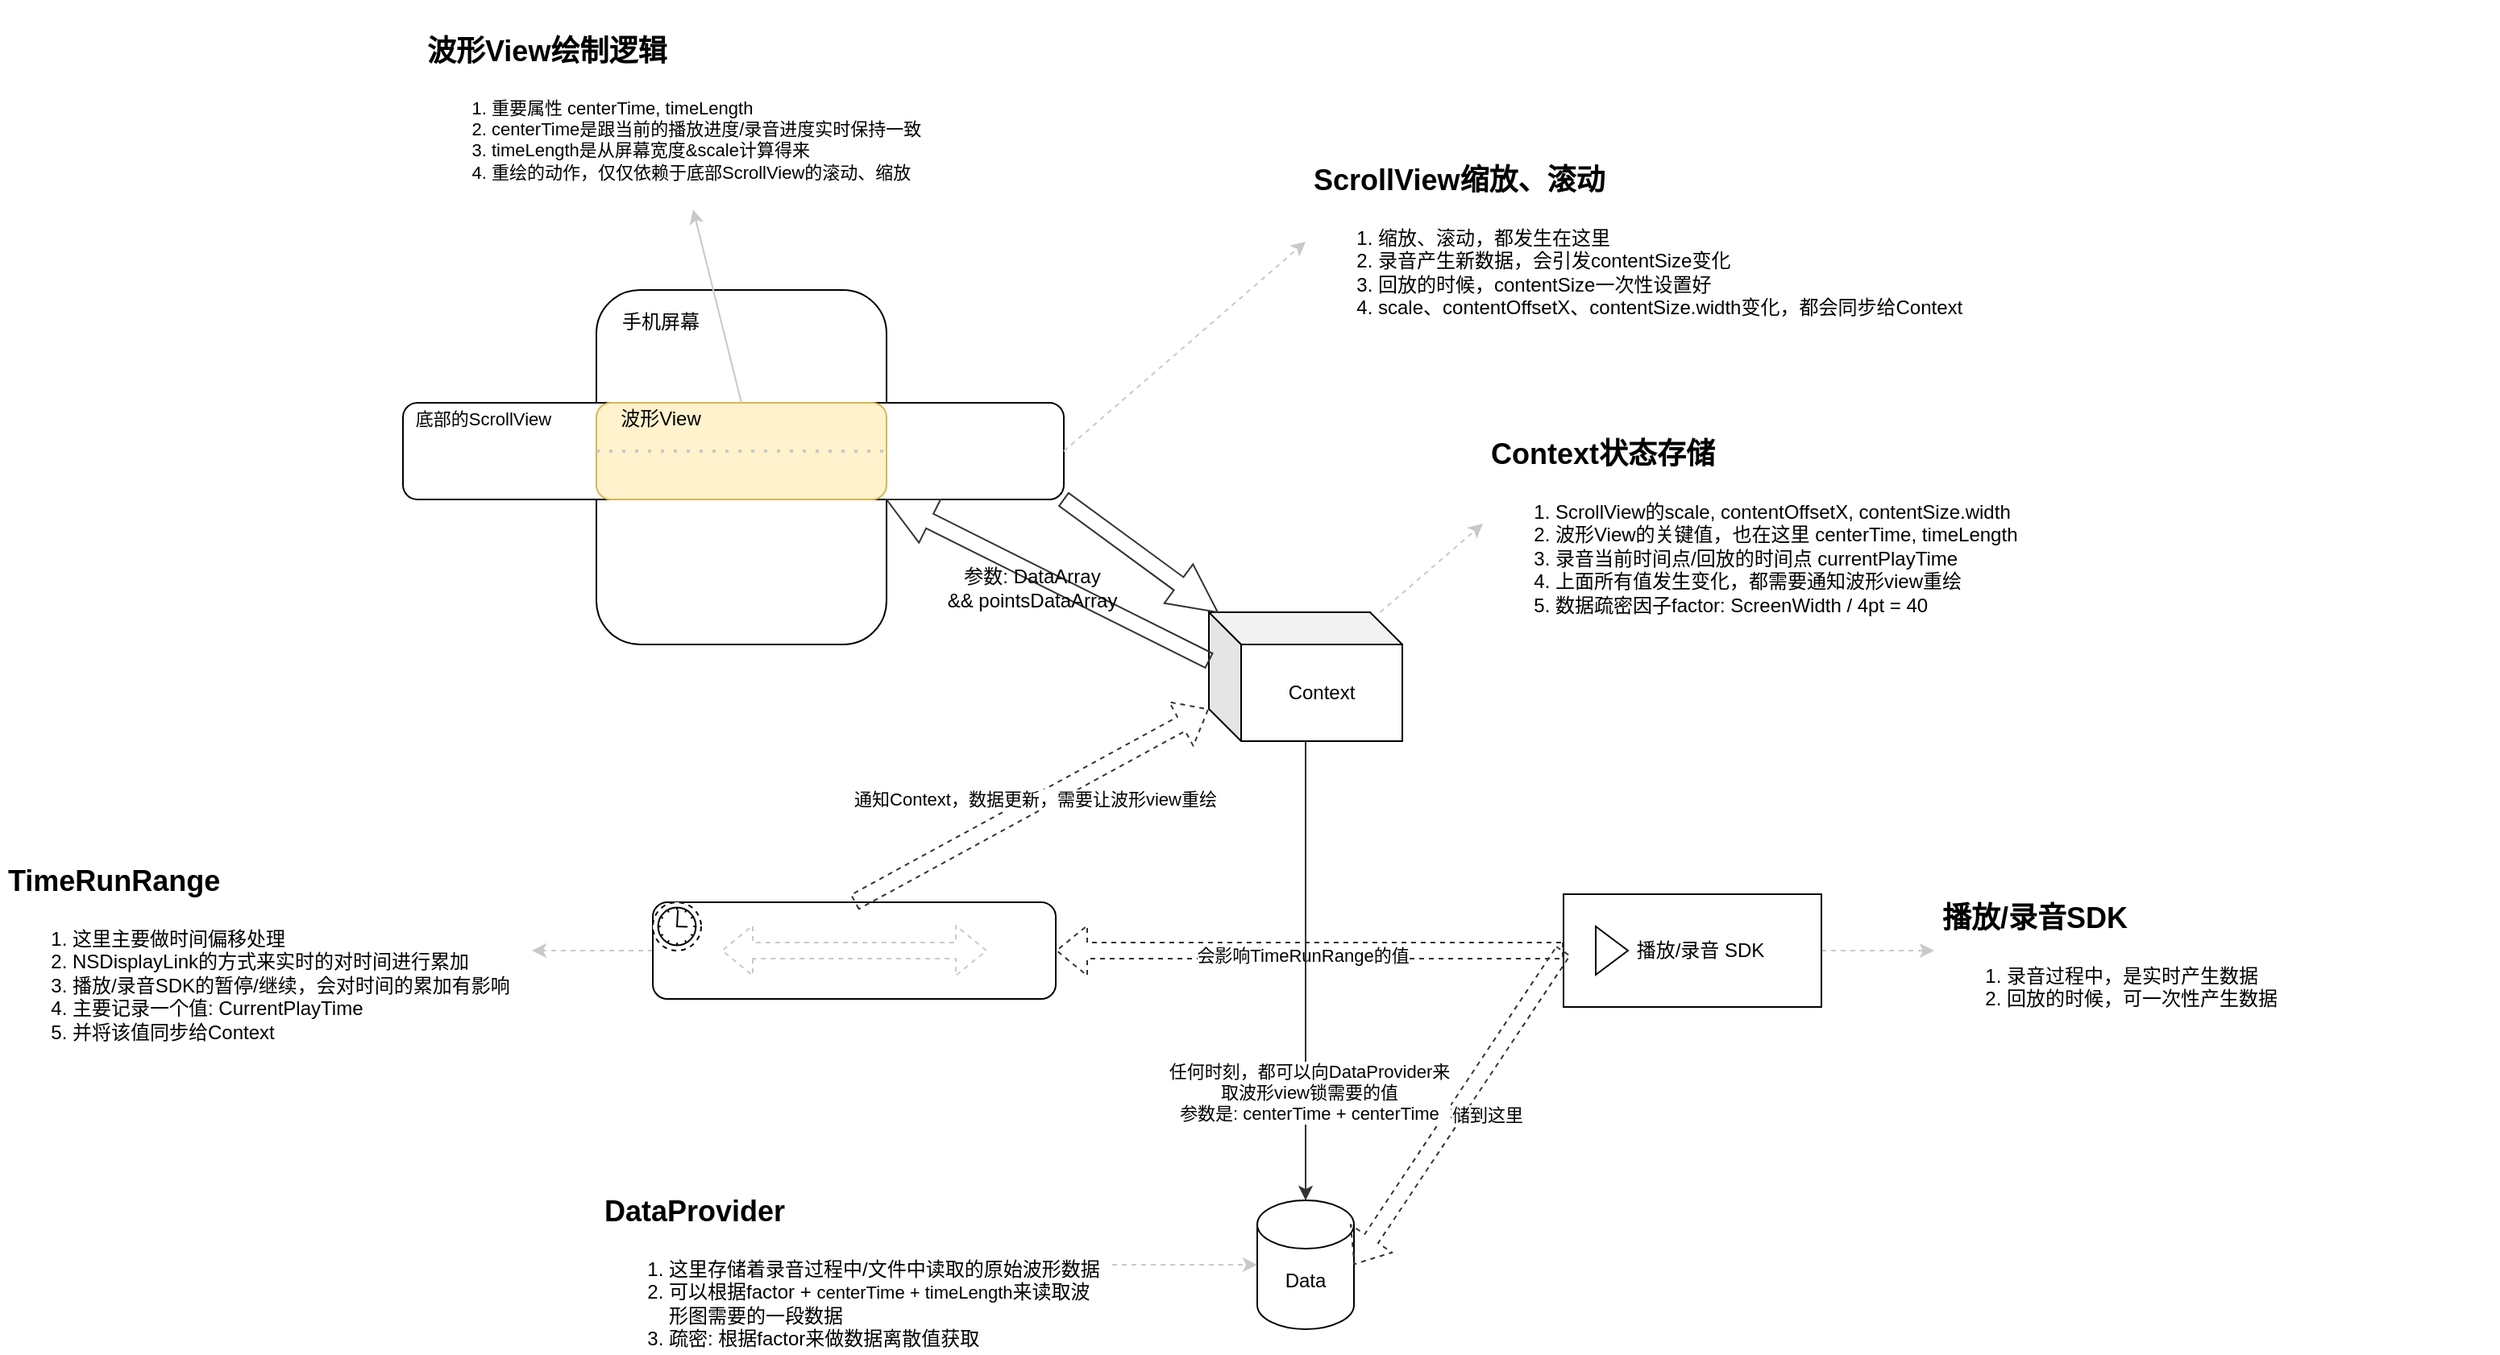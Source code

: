 <mxfile version="14.2.9" type="github">
  <diagram id="p8HPg3vbl-VkapSL3GHT" name="Page-1">
    <mxGraphModel dx="2858" dy="1131" grid="1" gridSize="10" guides="1" tooltips="1" connect="1" arrows="1" fold="1" page="1" pageScale="1" pageWidth="827" pageHeight="1169" math="0" shadow="0">
      <root>
        <mxCell id="0" />
        <mxCell id="1" parent="0" />
        <mxCell id="yp2vRg8m_nEioMY8WrKE-5" value="" style="rounded=1;whiteSpace=wrap;html=1;" parent="1" vertex="1">
          <mxGeometry x="140" y="410" width="180" height="220" as="geometry" />
        </mxCell>
        <mxCell id="yp2vRg8m_nEioMY8WrKE-6" value="" style="rounded=1;whiteSpace=wrap;html=1;" parent="1" vertex="1">
          <mxGeometry x="20" y="480" width="410" height="60" as="geometry" />
        </mxCell>
        <mxCell id="yp2vRg8m_nEioMY8WrKE-7" value="" style="rounded=1;whiteSpace=wrap;html=1;fillColor=#fff2cc;strokeColor=#d6b656;" parent="1" vertex="1">
          <mxGeometry x="140" y="480" width="180" height="60" as="geometry" />
        </mxCell>
        <mxCell id="yp2vRg8m_nEioMY8WrKE-8" value="&lt;font style=&quot;font-size: 11px&quot;&gt;底部的ScrollView&lt;/font&gt;" style="text;html=1;strokeColor=none;fillColor=none;align=center;verticalAlign=middle;whiteSpace=wrap;rounded=0;" parent="1" vertex="1">
          <mxGeometry x="20" y="480" width="100" height="20" as="geometry" />
        </mxCell>
        <mxCell id="yp2vRg8m_nEioMY8WrKE-10" value="波形View" style="text;html=1;strokeColor=none;fillColor=none;align=center;verticalAlign=middle;whiteSpace=wrap;rounded=0;" parent="1" vertex="1">
          <mxGeometry x="140" y="480" width="80" height="20" as="geometry" />
        </mxCell>
        <mxCell id="yp2vRg8m_nEioMY8WrKE-11" value="手机屏幕" style="text;html=1;strokeColor=none;fillColor=none;align=center;verticalAlign=middle;whiteSpace=wrap;rounded=0;" parent="1" vertex="1">
          <mxGeometry x="145" y="420" width="70" height="20" as="geometry" />
        </mxCell>
        <mxCell id="yp2vRg8m_nEioMY8WrKE-12" value="" style="shape=cylinder3;whiteSpace=wrap;html=1;boundedLbl=1;backgroundOutline=1;size=15;gradientColor=none;" parent="1" vertex="1">
          <mxGeometry x="550" y="975" width="60" height="80" as="geometry" />
        </mxCell>
        <mxCell id="yp2vRg8m_nEioMY8WrKE-13" value="Data" style="text;html=1;strokeColor=none;fillColor=none;align=center;verticalAlign=middle;whiteSpace=wrap;rounded=0;" parent="1" vertex="1">
          <mxGeometry x="560" y="1015" width="40" height="20" as="geometry" />
        </mxCell>
        <mxCell id="yp2vRg8m_nEioMY8WrKE-17" value="" style="endArrow=none;dashed=1;html=1;dashPattern=1 3;strokeWidth=2;exitX=0;exitY=0.5;exitDx=0;exitDy=0;entryX=1;entryY=0.5;entryDx=0;entryDy=0;strokeColor=#C9C9C9;" parent="1" source="yp2vRg8m_nEioMY8WrKE-7" target="yp2vRg8m_nEioMY8WrKE-7" edge="1">
          <mxGeometry width="50" height="50" relative="1" as="geometry">
            <mxPoint x="145" y="509.58" as="sourcePoint" />
            <mxPoint x="245" y="509.58" as="targetPoint" />
          </mxGeometry>
        </mxCell>
        <mxCell id="yp2vRg8m_nEioMY8WrKE-19" style="edgeStyle=none;rounded=0;orthogonalLoop=1;jettySize=auto;html=1;entryX=0.5;entryY=0;entryDx=0;entryDy=0;strokeColor=#C9C9C9;startArrow=classic;startFill=1;endArrow=none;endFill=0;exitX=0.5;exitY=1;exitDx=0;exitDy=0;" parent="1" source="yp2vRg8m_nEioMY8WrKE-18" target="yp2vRg8m_nEioMY8WrKE-7" edge="1">
          <mxGeometry relative="1" as="geometry">
            <mxPoint x="179.375" y="390" as="sourcePoint" />
          </mxGeometry>
        </mxCell>
        <mxCell id="yp2vRg8m_nEioMY8WrKE-18" value="&lt;h1&gt;&lt;font style=&quot;font-size: 18px&quot;&gt;波形View绘制逻辑&lt;/font&gt;&lt;/h1&gt;&lt;div style=&quot;font-size: 11px&quot;&gt;&lt;ol&gt;&lt;li&gt;&lt;span style=&quot;font-size: 11px&quot;&gt;&lt;font style=&quot;font-size: 11px&quot;&gt;重要属性 centerTime, timeLength&lt;/font&gt;&lt;/span&gt;&lt;/li&gt;&lt;li&gt;&lt;span style=&quot;font-size: 11px&quot;&gt;&lt;font style=&quot;font-size: 11px&quot;&gt;centerTime是跟当前的播放进度/录音进度实时保持一致&lt;/font&gt;&lt;/span&gt;&lt;/li&gt;&lt;li&gt;&lt;span style=&quot;font-size: 11px&quot;&gt;&lt;font style=&quot;font-size: 11px&quot;&gt;timeLength是从屏幕宽度&amp;amp;scale计算得来&lt;/font&gt;&lt;/span&gt;&lt;/li&gt;&lt;li&gt;重绘的动作，仅仅依赖于底部ScrollView的滚动、缩放&lt;/li&gt;&lt;/ol&gt;&lt;/div&gt;" style="text;html=1;strokeColor=none;fillColor=none;spacing=5;spacingTop=-20;whiteSpace=wrap;overflow=hidden;rounded=0;" parent="1" vertex="1">
          <mxGeometry x="30" y="240" width="340" height="120" as="geometry" />
        </mxCell>
        <mxCell id="yp2vRg8m_nEioMY8WrKE-20" value="&lt;p style=&quot;line-height: 70%&quot;&gt;&lt;/p&gt;&lt;h1&gt;&lt;font style=&quot;font-size: 18px&quot;&gt;ScrollView缩放、滚动&lt;/font&gt;&lt;/h1&gt;&lt;p&gt;&lt;/p&gt;&lt;ol&gt;&lt;li&gt;缩放、滚动，都发生在这里&lt;/li&gt;&lt;li&gt;录音产生新数据，会引发contentSize变化&lt;/li&gt;&lt;li&gt;回放的时候，contentSize一次性设置好&lt;/li&gt;&lt;li&gt;scale、contentOffsetX、contentSize.width变化，都会同步给Context&lt;/li&gt;&lt;/ol&gt;&lt;p&gt;&lt;/p&gt;&lt;p&gt;&lt;/p&gt;" style="text;html=1;strokeColor=none;fillColor=none;spacing=5;spacingTop=-20;whiteSpace=wrap;overflow=hidden;rounded=0;" parent="1" vertex="1">
          <mxGeometry x="580" y="320" width="430" height="120" as="geometry" />
        </mxCell>
        <mxCell id="yp2vRg8m_nEioMY8WrKE-30" style="edgeStyle=none;rounded=0;orthogonalLoop=1;jettySize=auto;html=1;entryX=0;entryY=0.5;entryDx=0;entryDy=0;startArrow=none;startFill=0;endArrow=classic;endFill=1;strokeColor=#C9C9C9;dashed=1;" parent="1" source="yp2vRg8m_nEioMY8WrKE-21" target="yp2vRg8m_nEioMY8WrKE-22" edge="1">
          <mxGeometry relative="1" as="geometry" />
        </mxCell>
        <mxCell id="yp2vRg8m_nEioMY8WrKE-21" value="Context" style="shape=cube;whiteSpace=wrap;html=1;boundedLbl=1;backgroundOutline=1;darkOpacity=0.05;darkOpacity2=0.1;gradientColor=none;" parent="1" vertex="1">
          <mxGeometry x="520" y="610" width="120" height="80" as="geometry" />
        </mxCell>
        <mxCell id="yp2vRg8m_nEioMY8WrKE-22" value="&lt;p style=&quot;line-height: 70%&quot;&gt;&lt;/p&gt;&lt;h1&gt;&lt;font style=&quot;font-size: 18px&quot;&gt;Context状态存储&lt;/font&gt;&lt;/h1&gt;&lt;p&gt;&lt;/p&gt;&lt;ol&gt;&lt;li&gt;&lt;span&gt;ScrollView的scale, contentOffsetX, contentSize.width&lt;/span&gt;&lt;/li&gt;&lt;li&gt;波形View的关键值，也在这里 centerTime, timeLength&lt;/li&gt;&lt;li&gt;&lt;span&gt;录音当前时间点/回放的时间点 currentPlayTime&lt;/span&gt;&lt;/li&gt;&lt;li&gt;上面所有值发生变化，都需要通知波形view重绘&lt;/li&gt;&lt;li&gt;数据疏密因子factor: ScreenWidth / 4pt = 40&lt;/li&gt;&lt;/ol&gt;&lt;p&gt;&lt;/p&gt;&lt;p&gt;&lt;/p&gt;" style="text;html=1;strokeColor=none;fillColor=none;spacing=5;spacingTop=-20;whiteSpace=wrap;overflow=hidden;rounded=0;" parent="1" vertex="1">
          <mxGeometry x="690" y="490" width="400" height="130" as="geometry" />
        </mxCell>
        <mxCell id="yp2vRg8m_nEioMY8WrKE-53" style="edgeStyle=none;rounded=0;orthogonalLoop=1;jettySize=auto;html=1;entryX=0;entryY=0.5;entryDx=0;entryDy=0;dashed=1;startArrow=none;startFill=0;endArrow=classic;endFill=1;strokeColor=#C9C9C9;" parent="1" source="yp2vRg8m_nEioMY8WrKE-23" target="yp2vRg8m_nEioMY8WrKE-39" edge="1">
          <mxGeometry relative="1" as="geometry" />
        </mxCell>
        <mxCell id="yp2vRg8m_nEioMY8WrKE-23" value="&amp;nbsp; &amp;nbsp;播放/录音 SDK" style="html=1;whiteSpace=wrap;container=1;recursiveResize=0;collapsible=0;gradientColor=none;" parent="1" vertex="1">
          <mxGeometry x="740" y="785" width="160" height="70" as="geometry" />
        </mxCell>
        <mxCell id="yp2vRg8m_nEioMY8WrKE-24" value="" style="triangle;html=1;whiteSpace=wrap;" parent="yp2vRg8m_nEioMY8WrKE-23" vertex="1">
          <mxGeometry x="20" y="20" width="20" height="30" as="geometry" />
        </mxCell>
        <mxCell id="yp2vRg8m_nEioMY8WrKE-28" style="edgeStyle=none;rounded=0;orthogonalLoop=1;jettySize=auto;html=1;strokeColor=#C9C9C9;exitX=1;exitY=0.5;exitDx=0;exitDy=0;dashed=1;entryX=0;entryY=0.5;entryDx=0;entryDy=0;" parent="1" source="yp2vRg8m_nEioMY8WrKE-6" target="yp2vRg8m_nEioMY8WrKE-20" edge="1">
          <mxGeometry relative="1" as="geometry">
            <mxPoint x="-50" y="540" as="sourcePoint" />
            <mxPoint x="580" y="470" as="targetPoint" />
          </mxGeometry>
        </mxCell>
        <mxCell id="yp2vRg8m_nEioMY8WrKE-29" value="" style="shape=arrow;endArrow=classic;html=1;exitX=1;exitY=1;exitDx=0;exitDy=0;strokeColor=#333333;" parent="1" source="yp2vRg8m_nEioMY8WrKE-6" target="yp2vRg8m_nEioMY8WrKE-21" edge="1">
          <mxGeometry width="50" height="50" relative="1" as="geometry">
            <mxPoint x="490" y="590" as="sourcePoint" />
            <mxPoint x="540" y="540" as="targetPoint" />
          </mxGeometry>
        </mxCell>
        <mxCell id="yp2vRg8m_nEioMY8WrKE-31" value="" style="shape=arrow;endArrow=classic;html=1;entryX=1;entryY=1;entryDx=0;entryDy=0;exitX=0;exitY=0;exitDx=0;exitDy=30;exitPerimeter=0;strokeColor=#333333;" parent="1" source="yp2vRg8m_nEioMY8WrKE-21" target="yp2vRg8m_nEioMY8WrKE-7" edge="1">
          <mxGeometry width="50" height="50" relative="1" as="geometry">
            <mxPoint x="510" y="630" as="sourcePoint" />
            <mxPoint x="440" y="240" as="targetPoint" />
          </mxGeometry>
        </mxCell>
        <mxCell id="yp2vRg8m_nEioMY8WrKE-34" style="edgeStyle=none;rounded=0;orthogonalLoop=1;jettySize=auto;html=1;entryX=0;entryY=0.5;entryDx=0;entryDy=0;entryPerimeter=0;dashed=1;startArrow=none;startFill=0;endArrow=classic;endFill=1;strokeColor=#C9C9C9;exitX=1;exitY=0.5;exitDx=0;exitDy=0;" parent="1" source="yp2vRg8m_nEioMY8WrKE-33" target="yp2vRg8m_nEioMY8WrKE-12" edge="1">
          <mxGeometry relative="1" as="geometry" />
        </mxCell>
        <mxCell id="yp2vRg8m_nEioMY8WrKE-33" value="&lt;p style=&quot;line-height: 70%&quot;&gt;&lt;/p&gt;&lt;h1&gt;&lt;span style=&quot;font-size: 18px&quot;&gt;DataProvider&lt;/span&gt;&lt;/h1&gt;&lt;p&gt;&lt;/p&gt;&lt;ol&gt;&lt;li&gt;这里存储着录音过程中/文件中读取的原始波形数据&lt;/li&gt;&lt;li&gt;可以根据factor +&amp;nbsp;&lt;span style=&quot;font-size: 11px ; text-align: center ; background-color: rgb(255 , 255 , 255)&quot;&gt;centerTime + timeLength&lt;/span&gt;来读取波形图需要的一段数据&lt;/li&gt;&lt;li&gt;疏密: 根据factor来做数据离散值获取&lt;/li&gt;&lt;/ol&gt;&lt;p&gt;&lt;/p&gt;&lt;p&gt;&lt;/p&gt;" style="text;html=1;strokeColor=none;fillColor=none;spacing=5;spacingTop=-20;whiteSpace=wrap;overflow=hidden;rounded=0;" parent="1" vertex="1">
          <mxGeometry x="140" y="960" width="320" height="110" as="geometry" />
        </mxCell>
        <mxCell id="yp2vRg8m_nEioMY8WrKE-35" value="" style="shape=flexArrow;endArrow=classic;html=1;dashed=1;exitX=0;exitY=0.5;exitDx=0;exitDy=0;entryX=1;entryY=0.5;entryDx=0;entryDy=0;entryPerimeter=0;strokeColor=#333333;" parent="1" source="yp2vRg8m_nEioMY8WrKE-23" target="yp2vRg8m_nEioMY8WrKE-12" edge="1">
          <mxGeometry width="50" height="50" relative="1" as="geometry">
            <mxPoint x="660" y="960" as="sourcePoint" />
            <mxPoint x="710" y="910" as="targetPoint" />
          </mxGeometry>
        </mxCell>
        <mxCell id="yp2vRg8m_nEioMY8WrKE-36" value="数据存储到这里" style="edgeLabel;html=1;align=center;verticalAlign=middle;resizable=0;points=[];" parent="yp2vRg8m_nEioMY8WrKE-35" vertex="1" connectable="0">
          <mxGeometry x="0.029" y="3" relative="1" as="geometry">
            <mxPoint as="offset" />
          </mxGeometry>
        </mxCell>
        <mxCell id="yp2vRg8m_nEioMY8WrKE-39" value="&lt;p style=&quot;line-height: 70%&quot;&gt;&lt;/p&gt;&lt;h1&gt;&lt;span style=&quot;font-size: 18px&quot;&gt;播放/录音SDK&lt;/span&gt;&lt;/h1&gt;&lt;p&gt;&lt;/p&gt;&lt;ol&gt;&lt;li&gt;录音过程中，是实时产生数据&lt;/li&gt;&lt;li&gt;回放的时候，可一次性产生数据&lt;/li&gt;&lt;/ol&gt;&lt;p&gt;&lt;/p&gt;&lt;p&gt;&lt;/p&gt;" style="text;html=1;strokeColor=none;fillColor=none;spacing=5;spacingTop=-20;whiteSpace=wrap;overflow=hidden;rounded=0;" parent="1" vertex="1">
          <mxGeometry x="970" y="777.5" width="350" height="85" as="geometry" />
        </mxCell>
        <mxCell id="yp2vRg8m_nEioMY8WrKE-48" style="edgeStyle=none;rounded=0;orthogonalLoop=1;jettySize=auto;html=1;dashed=1;startArrow=none;startFill=0;endArrow=classic;endFill=1;strokeColor=#C9C9C9;entryX=1;entryY=0.5;entryDx=0;entryDy=0;exitX=0;exitY=0.5;exitDx=0;exitDy=0;" parent="1" source="yp2vRg8m_nEioMY8WrKE-44" target="yp2vRg8m_nEioMY8WrKE-47" edge="1">
          <mxGeometry relative="1" as="geometry" />
        </mxCell>
        <mxCell id="yp2vRg8m_nEioMY8WrKE-44" value="" style="rounded=1;whiteSpace=wrap;html=1;gradientColor=none;" parent="1" vertex="1">
          <mxGeometry x="175" y="790" width="250" height="60" as="geometry" />
        </mxCell>
        <mxCell id="yp2vRg8m_nEioMY8WrKE-45" value="" style="shape=flexArrow;endArrow=classic;startArrow=classic;html=1;dashed=1;strokeColor=#C9C9C9;" parent="1" edge="1">
          <mxGeometry width="50" height="50" relative="1" as="geometry">
            <mxPoint x="217.5" y="820" as="sourcePoint" />
            <mxPoint x="382.5" y="820" as="targetPoint" />
          </mxGeometry>
        </mxCell>
        <mxCell id="yp2vRg8m_nEioMY8WrKE-46" value="" style="shape=mxgraph.bpmn.shape;html=1;verticalLabelPosition=bottom;labelBackgroundColor=#ffffff;verticalAlign=top;align=center;perimeter=ellipsePerimeter;outlineConnect=0;outline=eventNonint;symbol=timer;gradientColor=none;" parent="1" vertex="1">
          <mxGeometry x="175" y="790" width="30" height="30" as="geometry" />
        </mxCell>
        <mxCell id="yp2vRg8m_nEioMY8WrKE-47" value="&lt;p style=&quot;line-height: 70%&quot;&gt;&lt;/p&gt;&lt;h1&gt;&lt;span style=&quot;font-size: 18px&quot;&gt;TimeRunRange&lt;/span&gt;&lt;/h1&gt;&lt;p&gt;&lt;/p&gt;&lt;ol&gt;&lt;li&gt;这里主要做时间偏移处理&lt;/li&gt;&lt;li&gt;NSDisplayLink的方式来实时的对时间进行累加&lt;/li&gt;&lt;li&gt;播放/录音SDK的暂停/继续，会对时间的累加有影响&lt;/li&gt;&lt;li&gt;主要记录一个值: CurrentPlayTime&lt;/li&gt;&lt;li&gt;并将该值同步给Context&lt;/li&gt;&lt;/ol&gt;&lt;p&gt;&lt;/p&gt;&lt;p&gt;&lt;/p&gt;" style="text;html=1;strokeColor=none;fillColor=none;spacing=5;spacingTop=-20;whiteSpace=wrap;overflow=hidden;rounded=0;" parent="1" vertex="1">
          <mxGeometry x="-230" y="755" width="330" height="130" as="geometry" />
        </mxCell>
        <mxCell id="yp2vRg8m_nEioMY8WrKE-49" value="" style="shape=flexArrow;endArrow=classic;html=1;dashed=1;exitX=0;exitY=0.5;exitDx=0;exitDy=0;entryX=1;entryY=0.5;entryDx=0;entryDy=0;strokeColor=#333333;" parent="1" source="yp2vRg8m_nEioMY8WrKE-23" target="yp2vRg8m_nEioMY8WrKE-44" edge="1">
          <mxGeometry width="50" height="50" relative="1" as="geometry">
            <mxPoint x="580" y="780" as="sourcePoint" />
            <mxPoint x="430" y="980" as="targetPoint" />
          </mxGeometry>
        </mxCell>
        <mxCell id="yp2vRg8m_nEioMY8WrKE-50" value="会影响TimeRunRange的值" style="edgeLabel;html=1;align=center;verticalAlign=middle;resizable=0;points=[];" parent="yp2vRg8m_nEioMY8WrKE-49" vertex="1" connectable="0">
          <mxGeometry x="0.029" y="3" relative="1" as="geometry">
            <mxPoint as="offset" />
          </mxGeometry>
        </mxCell>
        <mxCell id="yp2vRg8m_nEioMY8WrKE-51" value="" style="shape=flexArrow;endArrow=classic;html=1;dashed=1;exitX=0.5;exitY=0;exitDx=0;exitDy=0;entryX=0;entryY=0;entryDx=0;entryDy=60;entryPerimeter=0;strokeColor=#333333;" parent="1" source="yp2vRg8m_nEioMY8WrKE-44" target="yp2vRg8m_nEioMY8WrKE-21" edge="1">
          <mxGeometry width="50" height="50" relative="1" as="geometry">
            <mxPoint x="470" y="720" as="sourcePoint" />
            <mxPoint x="240" y="720" as="targetPoint" />
          </mxGeometry>
        </mxCell>
        <mxCell id="yp2vRg8m_nEioMY8WrKE-52" value="通知Context，数据更新，需要让波形view重绘" style="edgeLabel;html=1;align=center;verticalAlign=middle;resizable=0;points=[];" parent="yp2vRg8m_nEioMY8WrKE-51" vertex="1" connectable="0">
          <mxGeometry x="0.029" y="3" relative="1" as="geometry">
            <mxPoint as="offset" />
          </mxGeometry>
        </mxCell>
        <mxCell id="yp2vRg8m_nEioMY8WrKE-54" value="" style="endArrow=classic;html=1;strokeColor=#333333;" parent="1" source="yp2vRg8m_nEioMY8WrKE-21" target="yp2vRg8m_nEioMY8WrKE-12" edge="1">
          <mxGeometry width="50" height="50" relative="1" as="geometry">
            <mxPoint x="450" y="940" as="sourcePoint" />
            <mxPoint x="500" y="890" as="targetPoint" />
          </mxGeometry>
        </mxCell>
        <mxCell id="yp2vRg8m_nEioMY8WrKE-55" value="任何时刻，都可以向DataProvider来&lt;br&gt;取波形view锁需要的值&lt;br&gt;参数是: centerTime + centerTime" style="edgeLabel;html=1;align=center;verticalAlign=middle;resizable=0;points=[];" parent="yp2vRg8m_nEioMY8WrKE-54" vertex="1" connectable="0">
          <mxGeometry x="0.531" y="2" relative="1" as="geometry">
            <mxPoint as="offset" />
          </mxGeometry>
        </mxCell>
        <mxCell id="du_RMS1LaNvwryW8dqtz-1" value="参数: DataArray&lt;br&gt;&amp;amp;&amp;amp; pointsDataArray" style="text;html=1;align=center;verticalAlign=middle;resizable=0;points=[];autosize=1;" parent="1" vertex="1">
          <mxGeometry x="350" y="580" width="120" height="30" as="geometry" />
        </mxCell>
      </root>
    </mxGraphModel>
  </diagram>
</mxfile>
